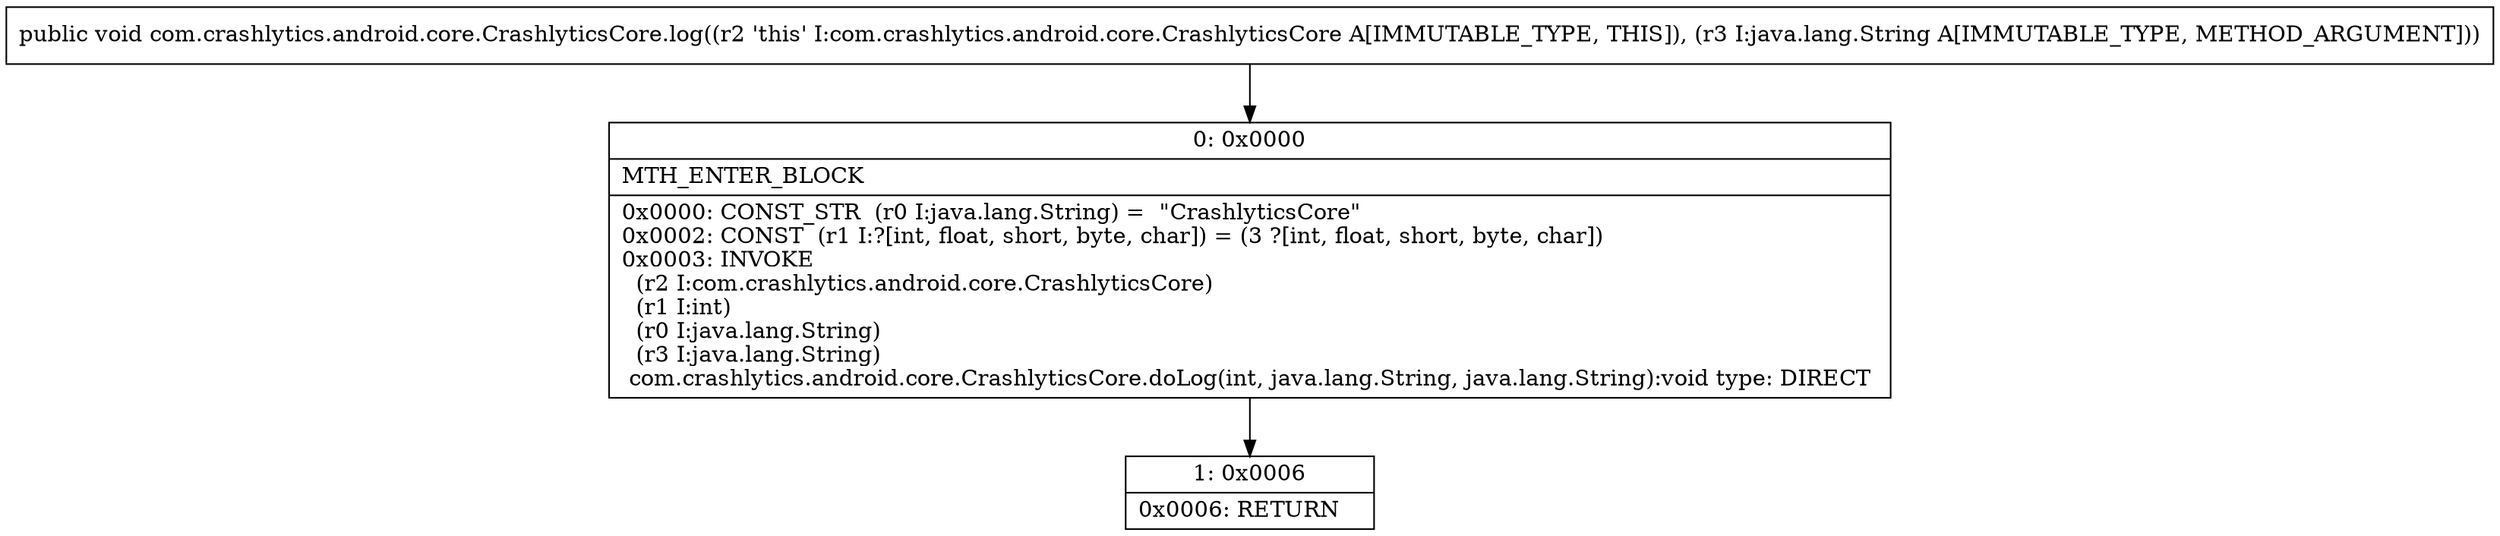 digraph "CFG forcom.crashlytics.android.core.CrashlyticsCore.log(Ljava\/lang\/String;)V" {
Node_0 [shape=record,label="{0\:\ 0x0000|MTH_ENTER_BLOCK\l|0x0000: CONST_STR  (r0 I:java.lang.String) =  \"CrashlyticsCore\" \l0x0002: CONST  (r1 I:?[int, float, short, byte, char]) = (3 ?[int, float, short, byte, char]) \l0x0003: INVOKE  \l  (r2 I:com.crashlytics.android.core.CrashlyticsCore)\l  (r1 I:int)\l  (r0 I:java.lang.String)\l  (r3 I:java.lang.String)\l com.crashlytics.android.core.CrashlyticsCore.doLog(int, java.lang.String, java.lang.String):void type: DIRECT \l}"];
Node_1 [shape=record,label="{1\:\ 0x0006|0x0006: RETURN   \l}"];
MethodNode[shape=record,label="{public void com.crashlytics.android.core.CrashlyticsCore.log((r2 'this' I:com.crashlytics.android.core.CrashlyticsCore A[IMMUTABLE_TYPE, THIS]), (r3 I:java.lang.String A[IMMUTABLE_TYPE, METHOD_ARGUMENT])) }"];
MethodNode -> Node_0;
Node_0 -> Node_1;
}

